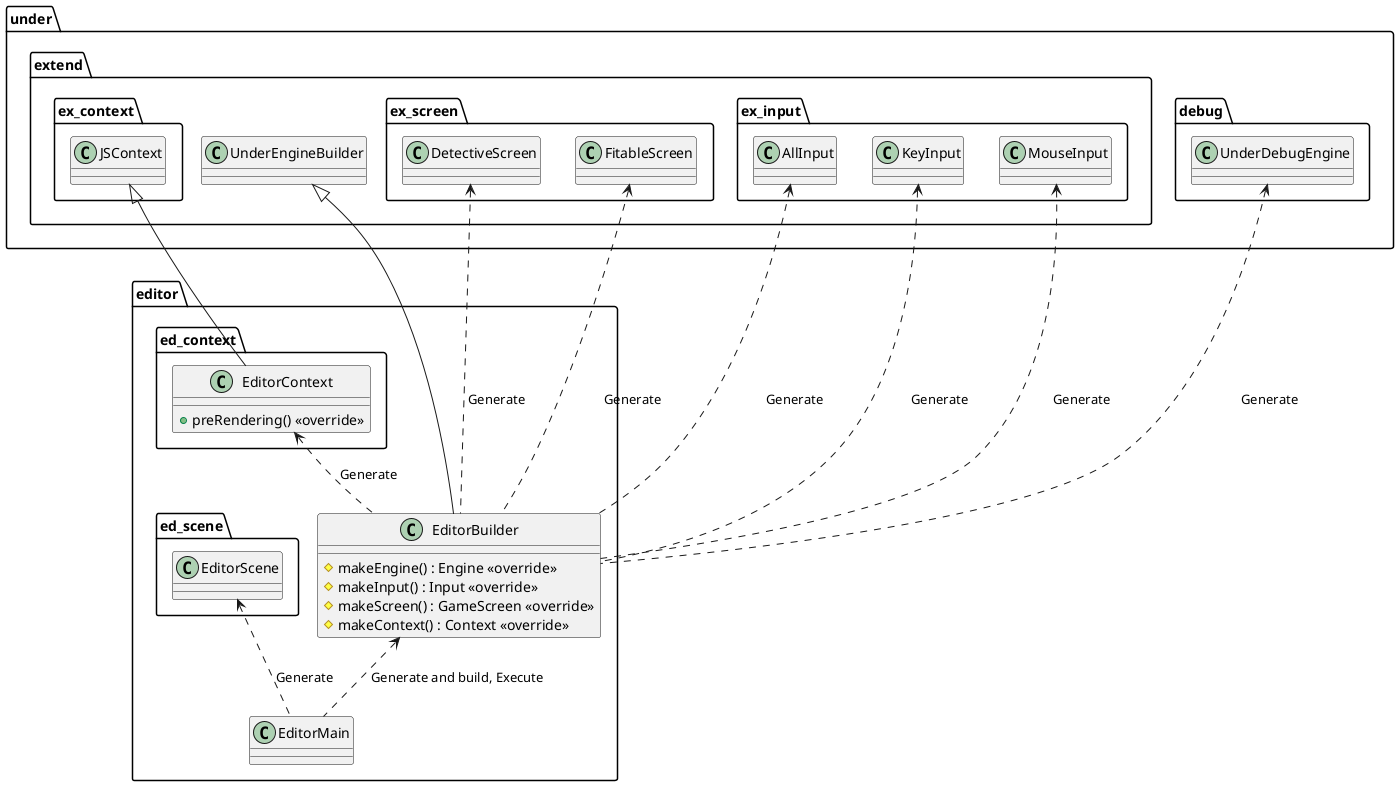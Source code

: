 @startuml EditorGameBase

package editor {
    class EditorMain
    class EditorBuilder {
        #makeEngine() : Engine <<override>>
        #makeInput() : Input <<override>>
        #makeScreen() : GameScreen <<override>>
        #makeContext() : Context <<override>>
    }

    package ed_context {
        class EditorContext {
            +preRendering() <<override>>
        }
    }
}

package under {
    package extend {
        class UnderEngineBuilder
        package ex_context {
            class JSContext
        }
        package ex_screen {
            class DetectiveScreen
            class FitableScreen
        }
        package ex_input {
            class AllInput
            class KeyInput
            class MouseInput
        }
    }
    package debug {
        class UnderDebugEngine
    }
}

package editor {
    package ed_scene {
        class EditorScene
    }
}

EditorBuilder <.. EditorMain : Generate and build, Execute
EditorScene <.. EditorMain : Generate
UnderDebugEngine <.. EditorBuilder : Generate
DetectiveScreen <.. EditorBuilder : Generate
FitableScreen <.. EditorBuilder : Generate
EditorContext <.. EditorBuilder : Generate
AllInput <.. EditorBuilder : Generate
KeyInput <.. EditorBuilder : Generate
MouseInput <.. EditorBuilder : Generate

UnderEngineBuilder <|--- EditorBuilder
JSContext <|-- EditorContext

@enduml
